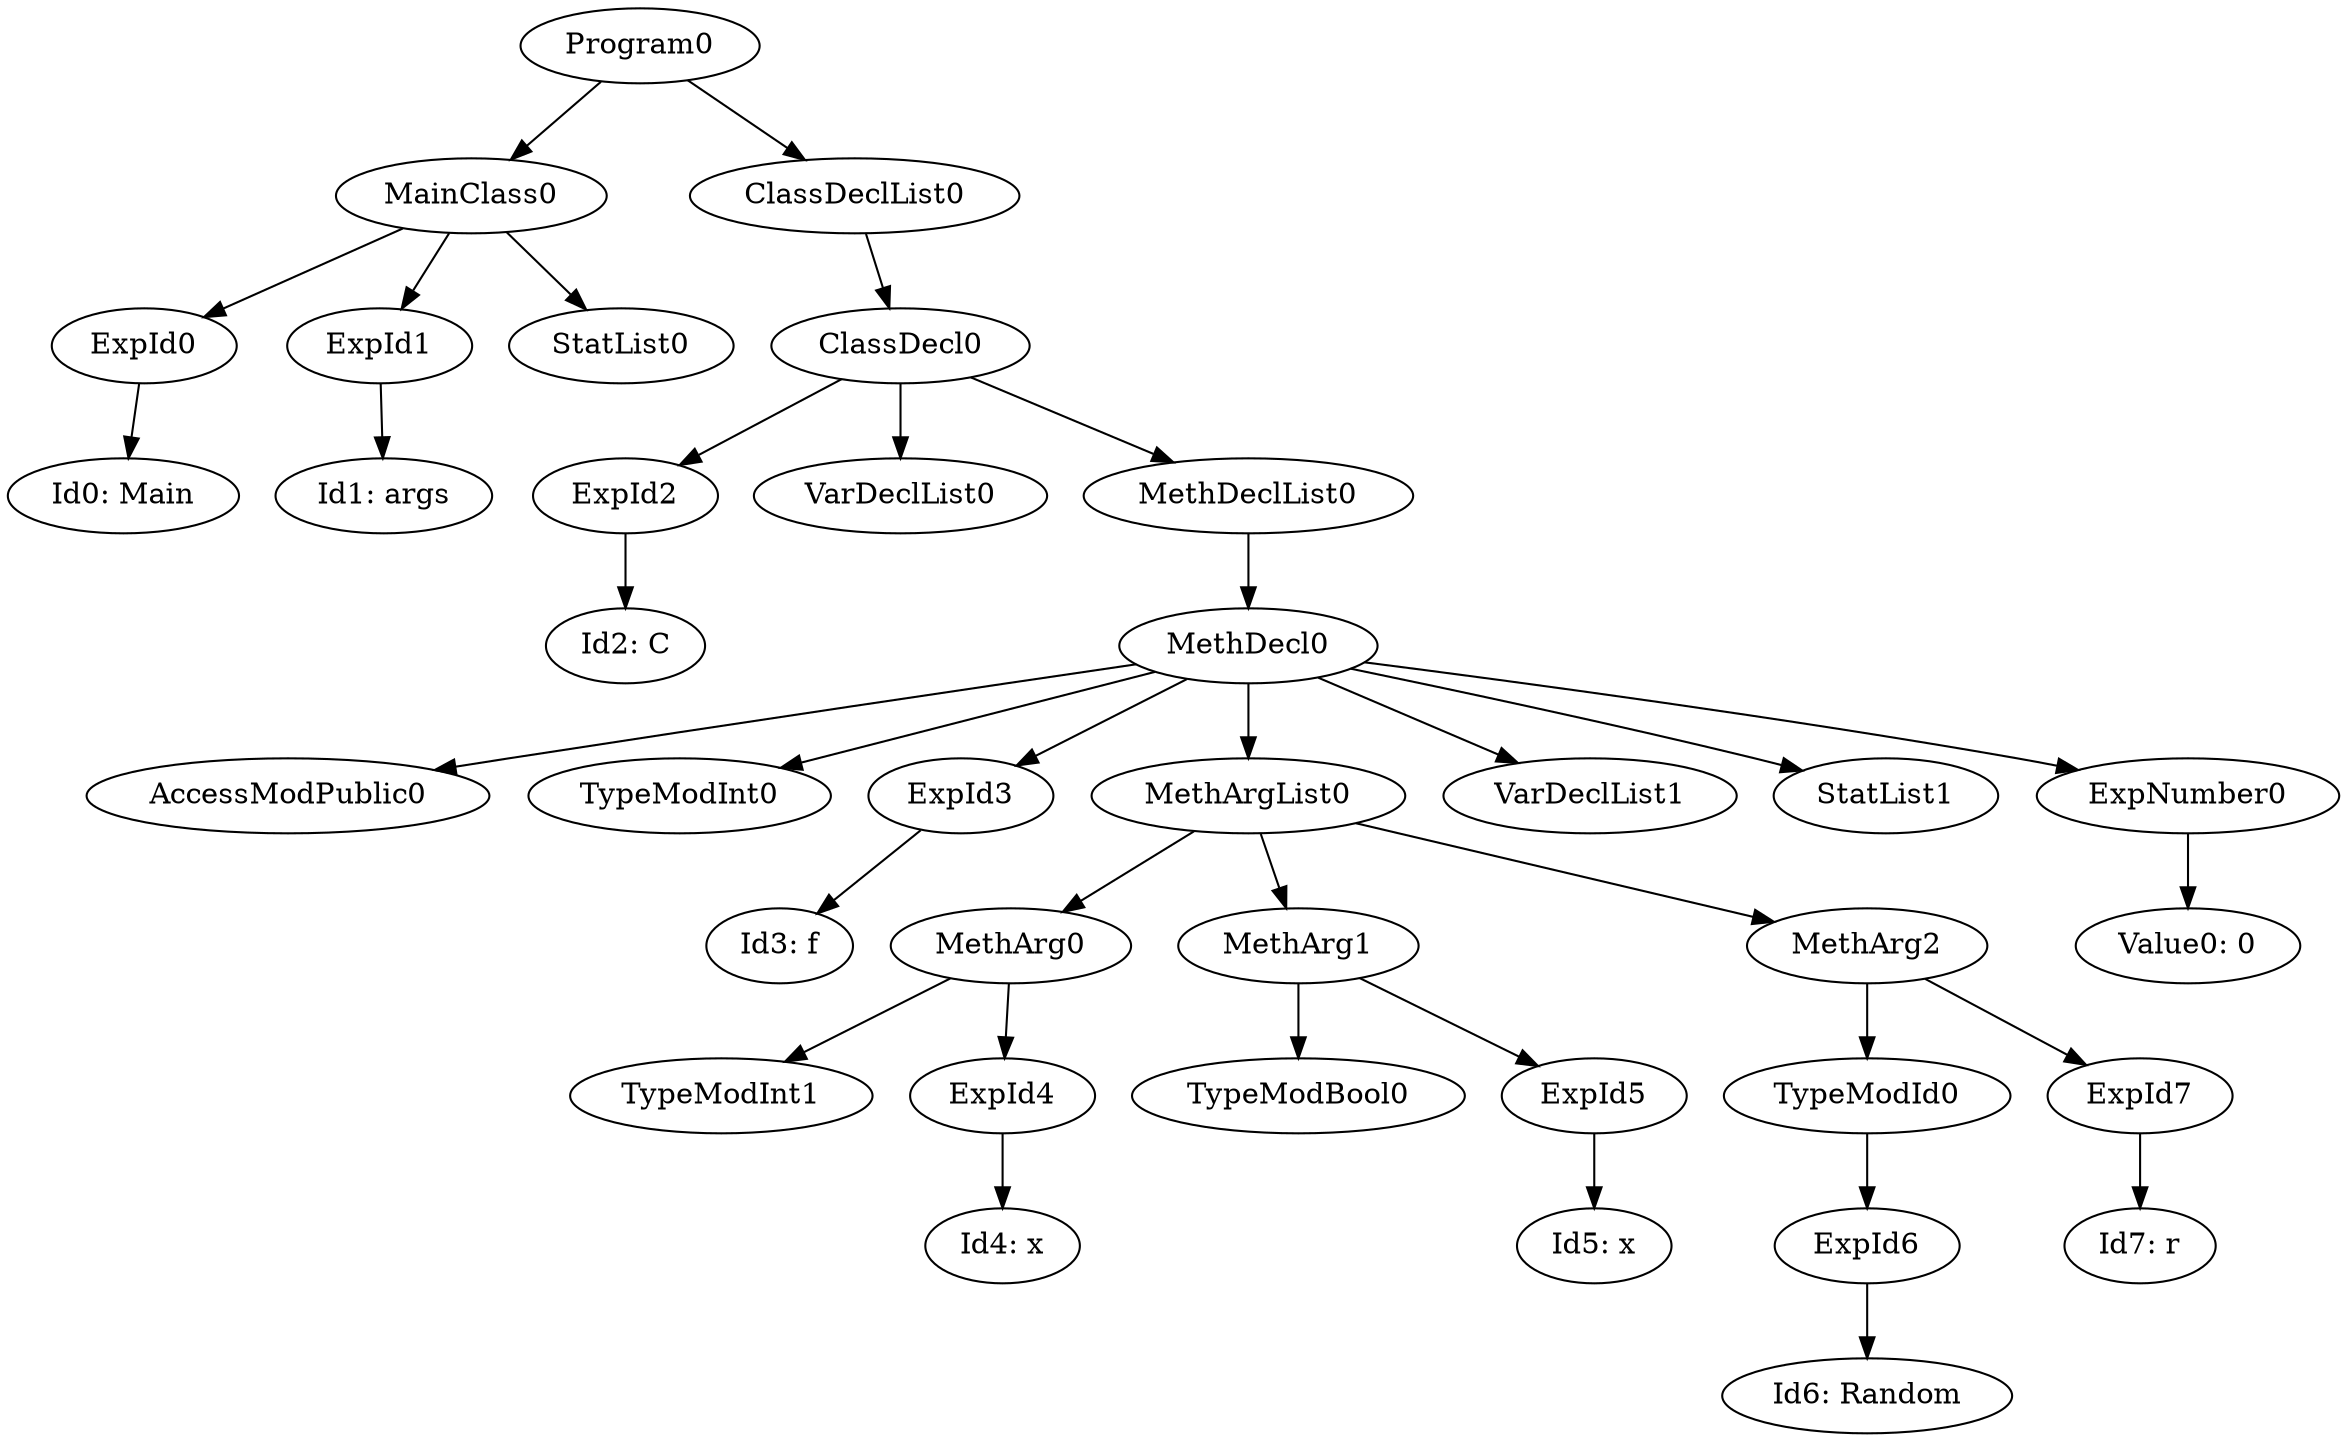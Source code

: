 digraph {
	ordering = out;
	MethDeclList0 -> MethDecl0;
	ExpId6 -> "Id6: Random";
	ExpId5 -> "Id5: x";
	MethArg1 -> TypeModBool0;
	MethArg1 -> ExpId5;
	ExpId1 -> "Id1: args";
	ClassDeclList0 -> ClassDecl0;
	ExpId0 -> "Id0: Main";
	MethDecl0 -> AccessModPublic0;
	MethDecl0 -> TypeModInt0;
	MethDecl0 -> ExpId3;
	MethDecl0 -> MethArgList0;
	MethDecl0 -> VarDeclList1;
	MethDecl0 -> StatList1;
	MethDecl0 -> ExpNumber0;
	Program0 -> MainClass0;
	Program0 -> ClassDeclList0;
	MainClass0 -> ExpId0;
	MainClass0 -> ExpId1;
	MainClass0 -> StatList0;
	TypeModId0 -> ExpId6;
	ExpId2 -> "Id2: C";
	MethArg2 -> TypeModId0;
	MethArg2 -> ExpId7;
	ExpId4 -> "Id4: x";
	ClassDecl0 -> ExpId2;
	ClassDecl0 -> VarDeclList0;
	ClassDecl0 -> MethDeclList0;
	ExpNumber0 -> "Value0: 0";
	ExpId7 -> "Id7: r";
	ExpId3 -> "Id3: f";
	MethArgList0 -> MethArg0;
	MethArgList0 -> MethArg1;
	MethArgList0 -> MethArg2;
	MethArg0 -> TypeModInt1;
	MethArg0 -> ExpId4;
}
